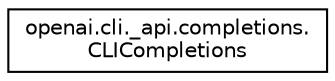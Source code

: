 digraph "Graphical Class Hierarchy"
{
 // LATEX_PDF_SIZE
  edge [fontname="Helvetica",fontsize="10",labelfontname="Helvetica",labelfontsize="10"];
  node [fontname="Helvetica",fontsize="10",shape=record];
  rankdir="LR";
  Node0 [label="openai.cli._api.completions.\lCLICompletions",height=0.2,width=0.4,color="black", fillcolor="white", style="filled",URL="$classopenai_1_1cli_1_1__api_1_1completions_1_1CLICompletions.html",tooltip=" "];
}
